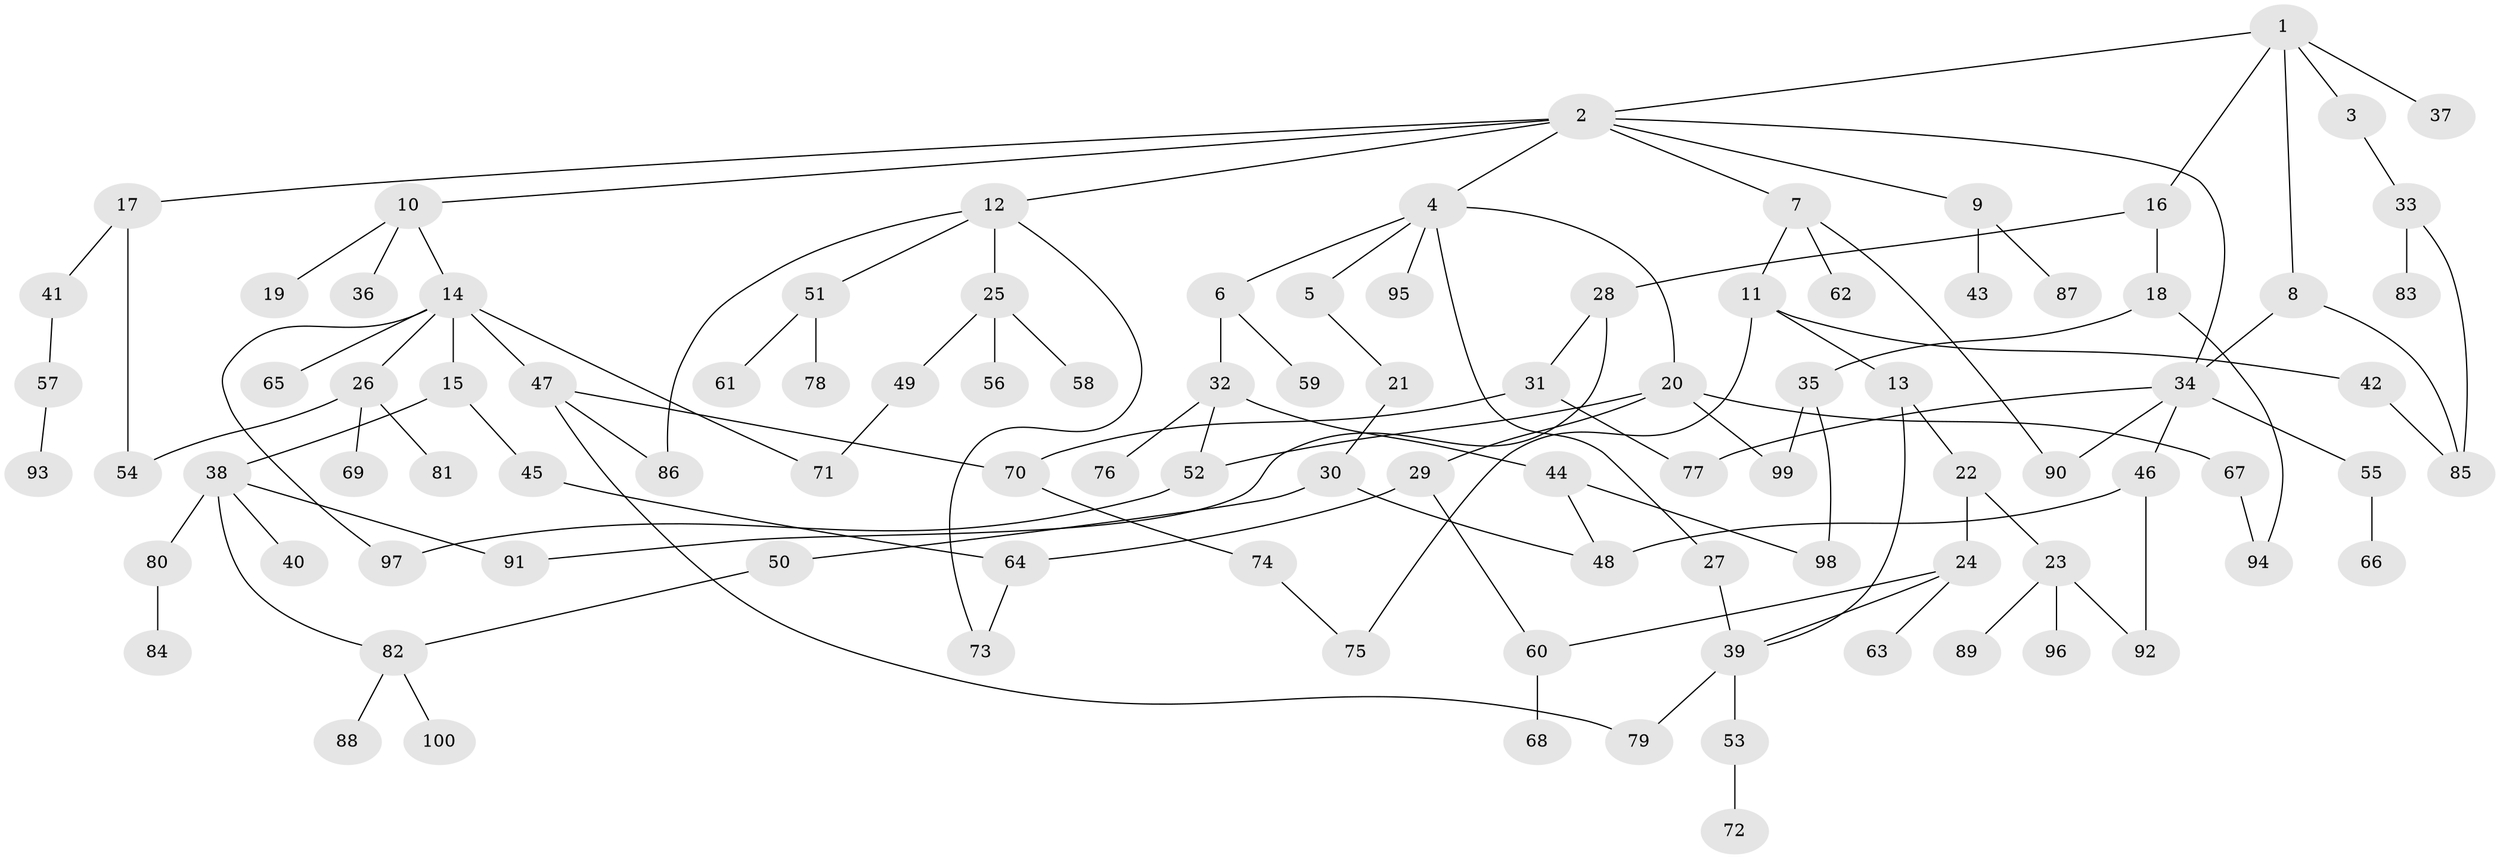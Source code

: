 // Generated by graph-tools (version 1.1) at 2025/38/02/21/25 10:38:51]
// undirected, 100 vertices, 125 edges
graph export_dot {
graph [start="1"]
  node [color=gray90,style=filled];
  1;
  2;
  3;
  4;
  5;
  6;
  7;
  8;
  9;
  10;
  11;
  12;
  13;
  14;
  15;
  16;
  17;
  18;
  19;
  20;
  21;
  22;
  23;
  24;
  25;
  26;
  27;
  28;
  29;
  30;
  31;
  32;
  33;
  34;
  35;
  36;
  37;
  38;
  39;
  40;
  41;
  42;
  43;
  44;
  45;
  46;
  47;
  48;
  49;
  50;
  51;
  52;
  53;
  54;
  55;
  56;
  57;
  58;
  59;
  60;
  61;
  62;
  63;
  64;
  65;
  66;
  67;
  68;
  69;
  70;
  71;
  72;
  73;
  74;
  75;
  76;
  77;
  78;
  79;
  80;
  81;
  82;
  83;
  84;
  85;
  86;
  87;
  88;
  89;
  90;
  91;
  92;
  93;
  94;
  95;
  96;
  97;
  98;
  99;
  100;
  1 -- 2;
  1 -- 3;
  1 -- 8;
  1 -- 16;
  1 -- 37;
  2 -- 4;
  2 -- 7;
  2 -- 9;
  2 -- 10;
  2 -- 12;
  2 -- 17;
  2 -- 34;
  3 -- 33;
  4 -- 5;
  4 -- 6;
  4 -- 20;
  4 -- 27;
  4 -- 95;
  5 -- 21;
  6 -- 32;
  6 -- 59;
  7 -- 11;
  7 -- 62;
  7 -- 90;
  8 -- 34;
  8 -- 85;
  9 -- 43;
  9 -- 87;
  10 -- 14;
  10 -- 19;
  10 -- 36;
  11 -- 13;
  11 -- 42;
  11 -- 75;
  12 -- 25;
  12 -- 51;
  12 -- 73;
  12 -- 86;
  13 -- 22;
  13 -- 39;
  14 -- 15;
  14 -- 26;
  14 -- 47;
  14 -- 65;
  14 -- 97;
  14 -- 71;
  15 -- 38;
  15 -- 45;
  16 -- 18;
  16 -- 28;
  17 -- 41;
  17 -- 54;
  18 -- 35;
  18 -- 94;
  20 -- 29;
  20 -- 67;
  20 -- 99;
  20 -- 52;
  21 -- 30;
  22 -- 23;
  22 -- 24;
  23 -- 89;
  23 -- 92;
  23 -- 96;
  24 -- 63;
  24 -- 60;
  24 -- 39;
  25 -- 49;
  25 -- 56;
  25 -- 58;
  26 -- 54;
  26 -- 69;
  26 -- 81;
  27 -- 39;
  28 -- 31;
  28 -- 91;
  29 -- 60;
  29 -- 64;
  30 -- 48;
  30 -- 50;
  31 -- 70;
  31 -- 77;
  32 -- 44;
  32 -- 52;
  32 -- 76;
  33 -- 83;
  33 -- 85;
  34 -- 46;
  34 -- 55;
  34 -- 77;
  34 -- 90;
  35 -- 99;
  35 -- 98;
  38 -- 40;
  38 -- 80;
  38 -- 91;
  38 -- 82;
  39 -- 53;
  39 -- 79;
  41 -- 57;
  42 -- 85;
  44 -- 98;
  44 -- 48;
  45 -- 64;
  46 -- 92;
  46 -- 48;
  47 -- 70;
  47 -- 86;
  47 -- 79;
  49 -- 71;
  50 -- 82;
  51 -- 61;
  51 -- 78;
  52 -- 97;
  53 -- 72;
  55 -- 66;
  57 -- 93;
  60 -- 68;
  64 -- 73;
  67 -- 94;
  70 -- 74;
  74 -- 75;
  80 -- 84;
  82 -- 88;
  82 -- 100;
}
